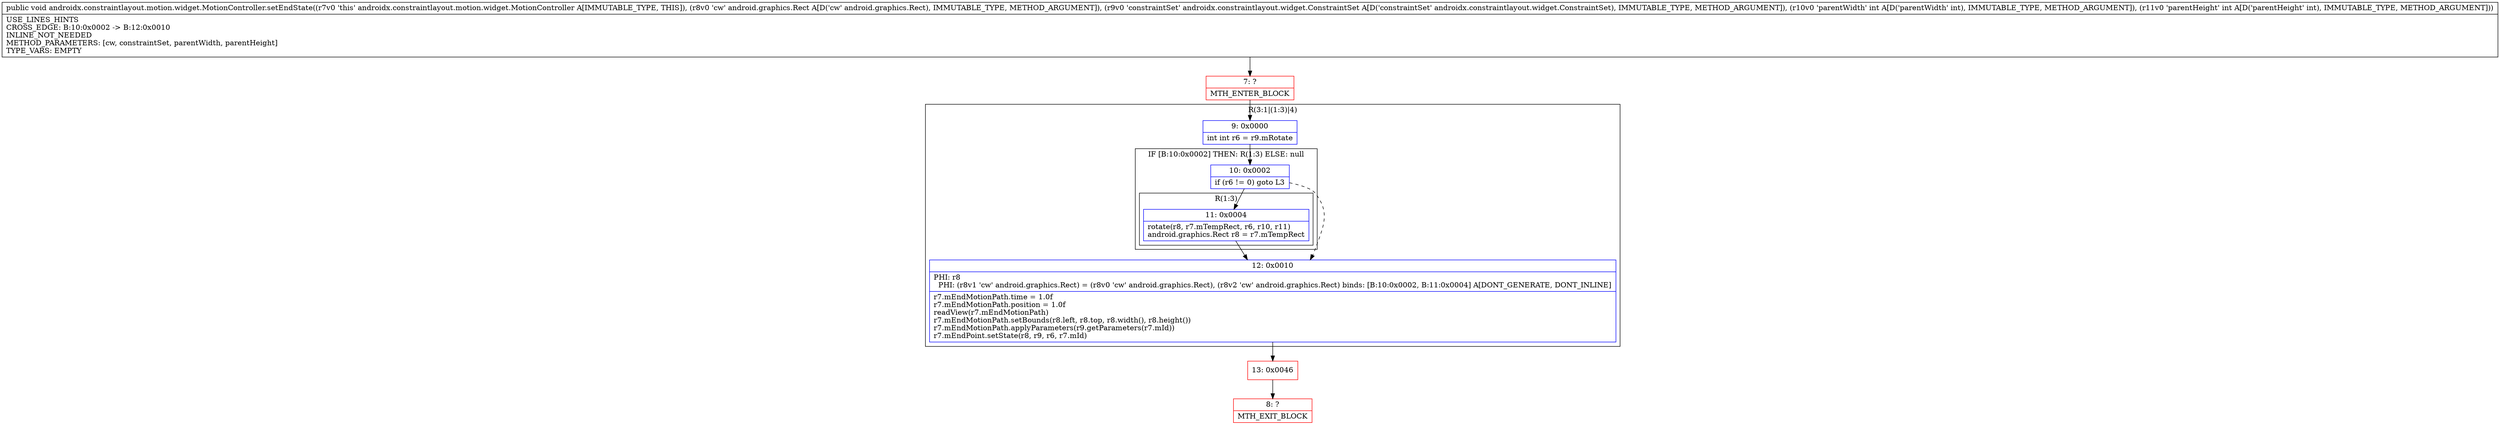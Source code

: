 digraph "CFG forandroidx.constraintlayout.motion.widget.MotionController.setEndState(Landroid\/graphics\/Rect;Landroidx\/constraintlayout\/widget\/ConstraintSet;II)V" {
subgraph cluster_Region_1249197113 {
label = "R(3:1|(1:3)|4)";
node [shape=record,color=blue];
Node_9 [shape=record,label="{9\:\ 0x0000|int int r6 = r9.mRotate\l}"];
subgraph cluster_IfRegion_1449499579 {
label = "IF [B:10:0x0002] THEN: R(1:3) ELSE: null";
node [shape=record,color=blue];
Node_10 [shape=record,label="{10\:\ 0x0002|if (r6 != 0) goto L3\l}"];
subgraph cluster_Region_14740998 {
label = "R(1:3)";
node [shape=record,color=blue];
Node_11 [shape=record,label="{11\:\ 0x0004|rotate(r8, r7.mTempRect, r6, r10, r11)\landroid.graphics.Rect r8 = r7.mTempRect\l}"];
}
}
Node_12 [shape=record,label="{12\:\ 0x0010|PHI: r8 \l  PHI: (r8v1 'cw' android.graphics.Rect) = (r8v0 'cw' android.graphics.Rect), (r8v2 'cw' android.graphics.Rect) binds: [B:10:0x0002, B:11:0x0004] A[DONT_GENERATE, DONT_INLINE]\l|r7.mEndMotionPath.time = 1.0f\lr7.mEndMotionPath.position = 1.0f\lreadView(r7.mEndMotionPath)\lr7.mEndMotionPath.setBounds(r8.left, r8.top, r8.width(), r8.height())\lr7.mEndMotionPath.applyParameters(r9.getParameters(r7.mId))\lr7.mEndPoint.setState(r8, r9, r6, r7.mId)\l}"];
}
Node_7 [shape=record,color=red,label="{7\:\ ?|MTH_ENTER_BLOCK\l}"];
Node_13 [shape=record,color=red,label="{13\:\ 0x0046}"];
Node_8 [shape=record,color=red,label="{8\:\ ?|MTH_EXIT_BLOCK\l}"];
MethodNode[shape=record,label="{public void androidx.constraintlayout.motion.widget.MotionController.setEndState((r7v0 'this' androidx.constraintlayout.motion.widget.MotionController A[IMMUTABLE_TYPE, THIS]), (r8v0 'cw' android.graphics.Rect A[D('cw' android.graphics.Rect), IMMUTABLE_TYPE, METHOD_ARGUMENT]), (r9v0 'constraintSet' androidx.constraintlayout.widget.ConstraintSet A[D('constraintSet' androidx.constraintlayout.widget.ConstraintSet), IMMUTABLE_TYPE, METHOD_ARGUMENT]), (r10v0 'parentWidth' int A[D('parentWidth' int), IMMUTABLE_TYPE, METHOD_ARGUMENT]), (r11v0 'parentHeight' int A[D('parentHeight' int), IMMUTABLE_TYPE, METHOD_ARGUMENT]))  | USE_LINES_HINTS\lCROSS_EDGE: B:10:0x0002 \-\> B:12:0x0010\lINLINE_NOT_NEEDED\lMETHOD_PARAMETERS: [cw, constraintSet, parentWidth, parentHeight]\lTYPE_VARS: EMPTY\l}"];
MethodNode -> Node_7;Node_9 -> Node_10;
Node_10 -> Node_11;
Node_10 -> Node_12[style=dashed];
Node_11 -> Node_12;
Node_12 -> Node_13;
Node_7 -> Node_9;
Node_13 -> Node_8;
}

